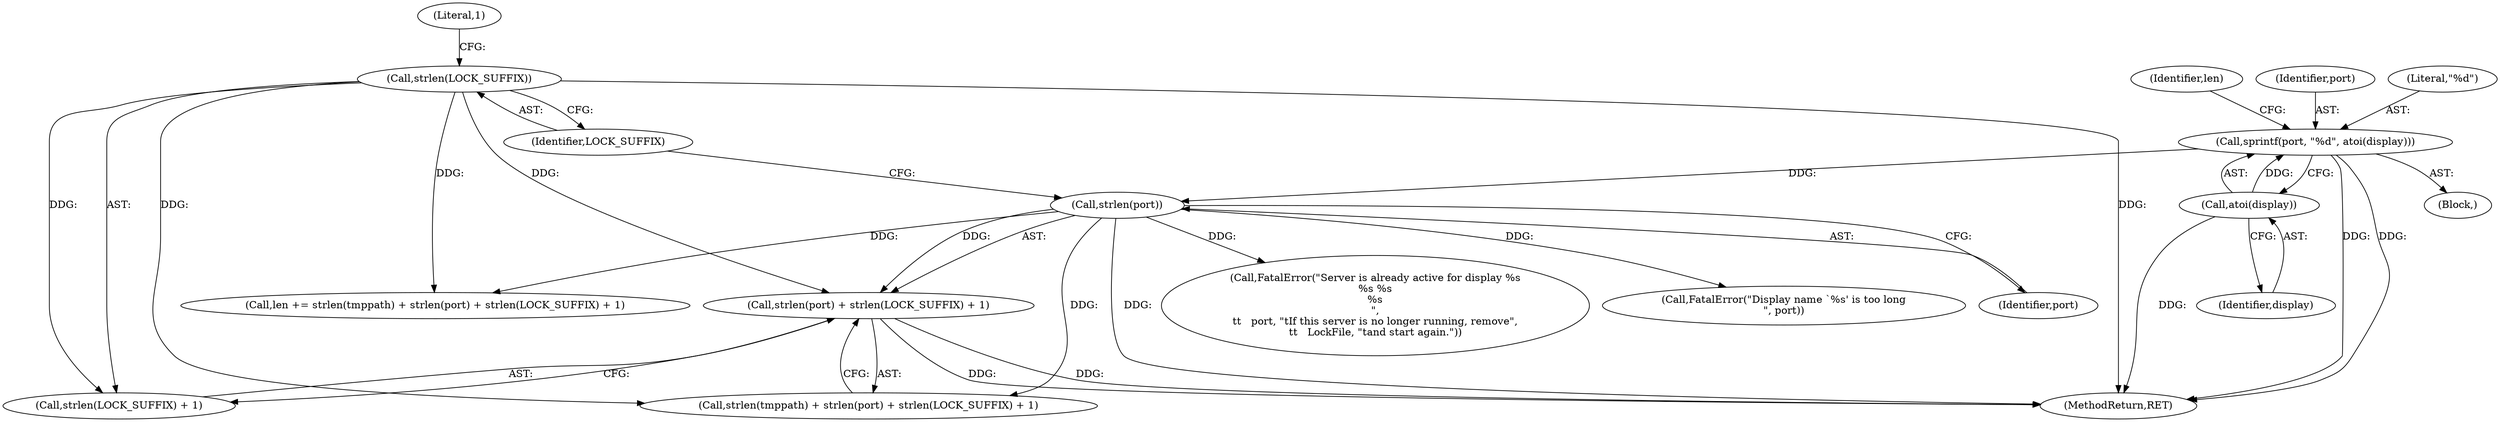 digraph "0_xserver_6ba44b91e37622ef8c146d8f2ac92d708a18ed34@API" {
"1000153" [label="(Call,strlen(port) + strlen(LOCK_SUFFIX) + 1)"];
"1000154" [label="(Call,strlen(port))"];
"1000131" [label="(Call,sprintf(port, \"%d\", atoi(display)))"];
"1000134" [label="(Call,atoi(display))"];
"1000157" [label="(Call,strlen(LOCK_SUFFIX))"];
"1000153" [label="(Call,strlen(port) + strlen(LOCK_SUFFIX) + 1)"];
"1000134" [label="(Call,atoi(display))"];
"1000157" [label="(Call,strlen(LOCK_SUFFIX))"];
"1000131" [label="(Call,sprintf(port, \"%d\", atoi(display)))"];
"1000390" [label="(MethodReturn,RET)"];
"1000135" [label="(Identifier,display)"];
"1000159" [label="(Literal,1)"];
"1000150" [label="(Call,strlen(tmppath) + strlen(port) + strlen(LOCK_SUFFIX) + 1)"];
"1000148" [label="(Call,len += strlen(tmppath) + strlen(port) + strlen(LOCK_SUFFIX) + 1)"];
"1000373" [label="(Call,FatalError(\"Server is already active for display %s\n%s %s\n%s\n\",\n\t\t   port, \"\tIf this server is no longer running, remove\",\n\t\t   LockFile, \"\tand start again.\"))"];
"1000133" [label="(Literal,\"%d\")"];
"1000156" [label="(Call,strlen(LOCK_SUFFIX) + 1)"];
"1000158" [label="(Identifier,LOCK_SUFFIX)"];
"1000111" [label="(Block,)"];
"1000165" [label="(Call,FatalError(\"Display name `%s' is too long\n\", port))"];
"1000137" [label="(Identifier,len)"];
"1000154" [label="(Call,strlen(port))"];
"1000132" [label="(Identifier,port)"];
"1000155" [label="(Identifier,port)"];
"1000153" -> "1000150"  [label="AST: "];
"1000153" -> "1000156"  [label="CFG: "];
"1000154" -> "1000153"  [label="AST: "];
"1000156" -> "1000153"  [label="AST: "];
"1000150" -> "1000153"  [label="CFG: "];
"1000153" -> "1000390"  [label="DDG: "];
"1000153" -> "1000390"  [label="DDG: "];
"1000154" -> "1000153"  [label="DDG: "];
"1000157" -> "1000153"  [label="DDG: "];
"1000154" -> "1000155"  [label="CFG: "];
"1000155" -> "1000154"  [label="AST: "];
"1000158" -> "1000154"  [label="CFG: "];
"1000154" -> "1000390"  [label="DDG: "];
"1000154" -> "1000148"  [label="DDG: "];
"1000154" -> "1000150"  [label="DDG: "];
"1000131" -> "1000154"  [label="DDG: "];
"1000154" -> "1000165"  [label="DDG: "];
"1000154" -> "1000373"  [label="DDG: "];
"1000131" -> "1000111"  [label="AST: "];
"1000131" -> "1000134"  [label="CFG: "];
"1000132" -> "1000131"  [label="AST: "];
"1000133" -> "1000131"  [label="AST: "];
"1000134" -> "1000131"  [label="AST: "];
"1000137" -> "1000131"  [label="CFG: "];
"1000131" -> "1000390"  [label="DDG: "];
"1000131" -> "1000390"  [label="DDG: "];
"1000134" -> "1000131"  [label="DDG: "];
"1000134" -> "1000135"  [label="CFG: "];
"1000135" -> "1000134"  [label="AST: "];
"1000134" -> "1000390"  [label="DDG: "];
"1000157" -> "1000156"  [label="AST: "];
"1000157" -> "1000158"  [label="CFG: "];
"1000158" -> "1000157"  [label="AST: "];
"1000159" -> "1000157"  [label="CFG: "];
"1000157" -> "1000390"  [label="DDG: "];
"1000157" -> "1000148"  [label="DDG: "];
"1000157" -> "1000150"  [label="DDG: "];
"1000157" -> "1000156"  [label="DDG: "];
}
